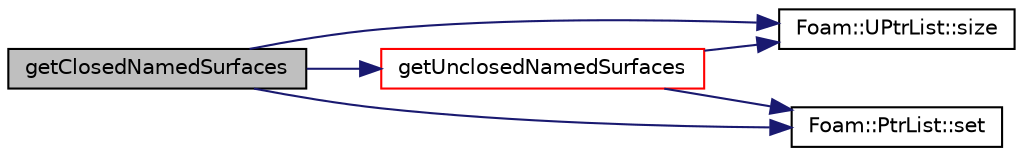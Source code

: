 digraph "getClosedNamedSurfaces"
{
  bgcolor="transparent";
  edge [fontname="Helvetica",fontsize="10",labelfontname="Helvetica",labelfontsize="10"];
  node [fontname="Helvetica",fontsize="10",shape=record];
  rankdir="LR";
  Node990 [label="getClosedNamedSurfaces",height=0.2,width=0.4,color="black", fillcolor="grey75", style="filled", fontcolor="black"];
  Node990 -> Node991 [color="midnightblue",fontsize="10",style="solid",fontname="Helvetica"];
  Node991 [label="getUnclosedNamedSurfaces",height=0.2,width=0.4,color="red",URL="$a25885.html#aade0789e6b036b2004c5669a8ead2b3c",tooltip="Get indices of surfaces with a cellZone that are unclosed. "];
  Node991 -> Node992 [color="midnightblue",fontsize="10",style="solid",fontname="Helvetica"];
  Node992 [label="Foam::UPtrList::size",height=0.2,width=0.4,color="black",URL="$a27101.html#a47b3bf30da1eb3ab8076b5fbe00e0494",tooltip="Return the number of elements in the UPtrList. "];
  Node991 -> Node993 [color="midnightblue",fontsize="10",style="solid",fontname="Helvetica"];
  Node993 [label="Foam::PtrList::set",height=0.2,width=0.4,color="black",URL="$a27029.html#a2d4fe99e7a41d6359b3c1946995622a0",tooltip="Is element set. "];
  Node990 -> Node993 [color="midnightblue",fontsize="10",style="solid",fontname="Helvetica"];
  Node990 -> Node992 [color="midnightblue",fontsize="10",style="solid",fontname="Helvetica"];
}
